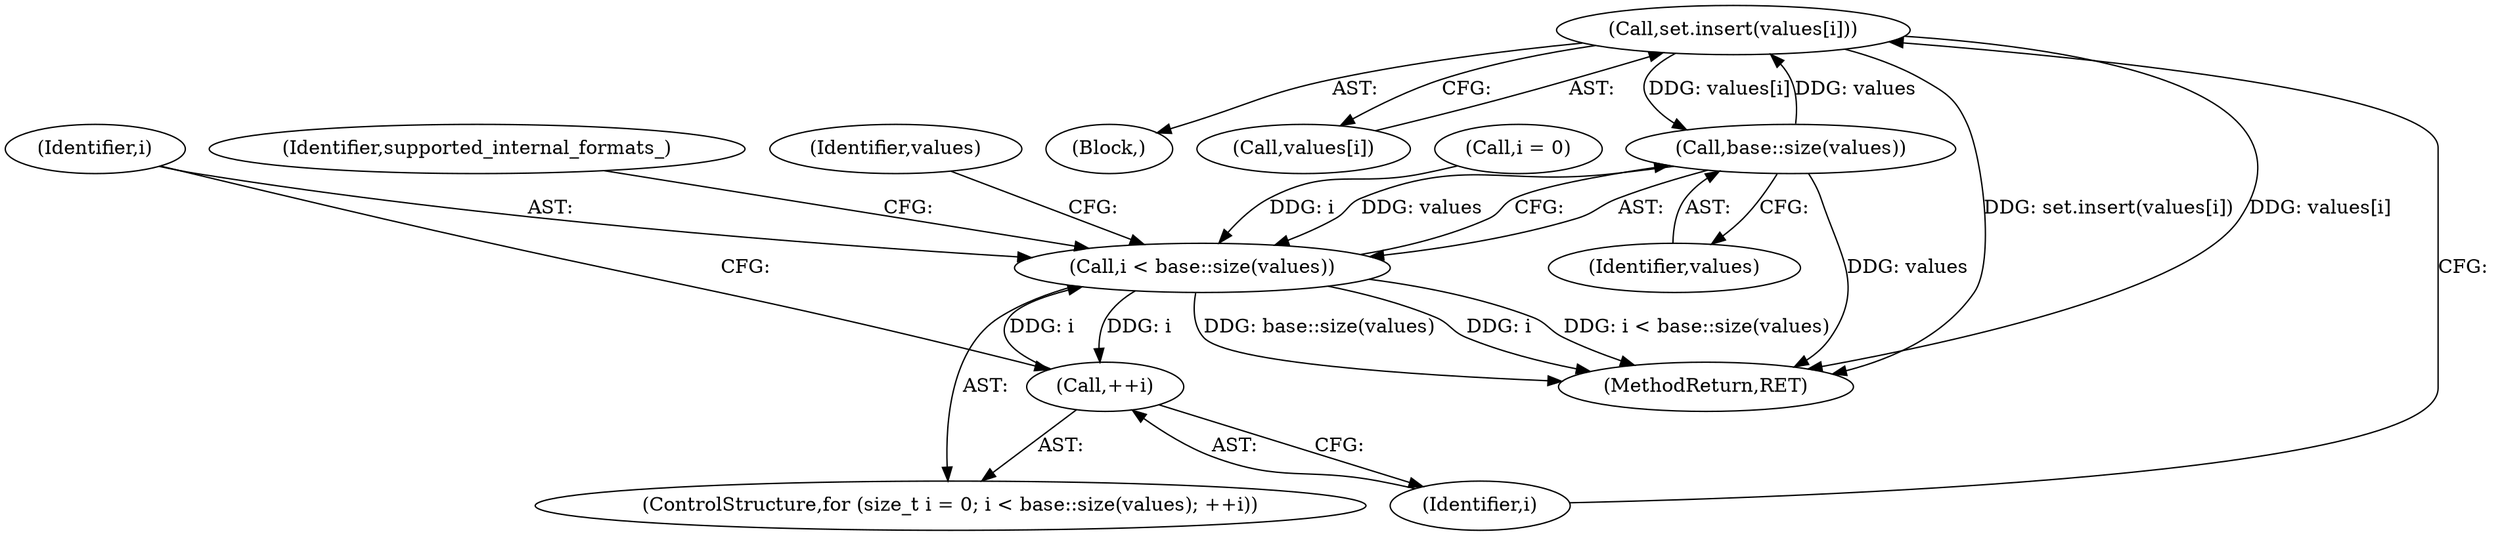 digraph "1_Chrome_a4150b688a754d3d10d2ca385155b1c95d77d6ae_7@array" {
"1000169" [label="(Call,set.insert(values[i]))"];
"1000164" [label="(Call,base::size(values))"];
"1000169" [label="(Call,set.insert(values[i]))"];
"1000162" [label="(Call,i < base::size(values))"];
"1000166" [label="(Call,++i)"];
"1000166" [label="(Call,++i)"];
"1000194" [label="(MethodReturn,RET)"];
"1000174" [label="(Identifier,supported_internal_formats_)"];
"1000165" [label="(Identifier,values)"];
"1000168" [label="(Block,)"];
"1000164" [label="(Call,base::size(values))"];
"1000157" [label="(ControlStructure,for (size_t i = 0; i < base::size(values); ++i))"];
"1000162" [label="(Call,i < base::size(values))"];
"1000170" [label="(Call,values[i])"];
"1000171" [label="(Identifier,values)"];
"1000169" [label="(Call,set.insert(values[i]))"];
"1000167" [label="(Identifier,i)"];
"1000159" [label="(Call,i = 0)"];
"1000163" [label="(Identifier,i)"];
"1000169" -> "1000168"  [label="AST: "];
"1000169" -> "1000170"  [label="CFG: "];
"1000170" -> "1000169"  [label="AST: "];
"1000167" -> "1000169"  [label="CFG: "];
"1000169" -> "1000194"  [label="DDG: set.insert(values[i])"];
"1000169" -> "1000194"  [label="DDG: values[i]"];
"1000169" -> "1000164"  [label="DDG: values[i]"];
"1000164" -> "1000169"  [label="DDG: values"];
"1000164" -> "1000162"  [label="AST: "];
"1000164" -> "1000165"  [label="CFG: "];
"1000165" -> "1000164"  [label="AST: "];
"1000162" -> "1000164"  [label="CFG: "];
"1000164" -> "1000194"  [label="DDG: values"];
"1000164" -> "1000162"  [label="DDG: values"];
"1000162" -> "1000157"  [label="AST: "];
"1000163" -> "1000162"  [label="AST: "];
"1000171" -> "1000162"  [label="CFG: "];
"1000174" -> "1000162"  [label="CFG: "];
"1000162" -> "1000194"  [label="DDG: base::size(values)"];
"1000162" -> "1000194"  [label="DDG: i"];
"1000162" -> "1000194"  [label="DDG: i < base::size(values)"];
"1000159" -> "1000162"  [label="DDG: i"];
"1000166" -> "1000162"  [label="DDG: i"];
"1000162" -> "1000166"  [label="DDG: i"];
"1000166" -> "1000157"  [label="AST: "];
"1000166" -> "1000167"  [label="CFG: "];
"1000167" -> "1000166"  [label="AST: "];
"1000163" -> "1000166"  [label="CFG: "];
}

